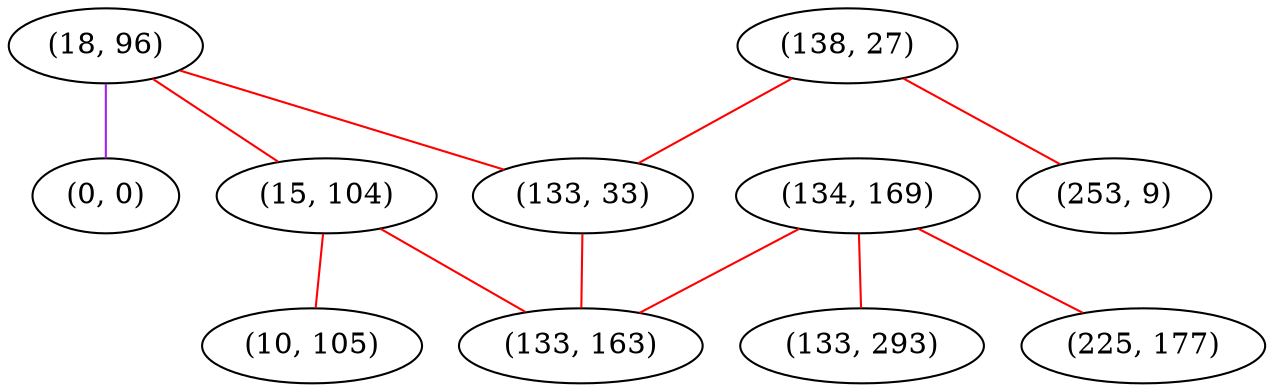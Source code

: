 graph "" {
"(18, 96)";
"(134, 169)";
"(0, 0)";
"(133, 293)";
"(138, 27)";
"(253, 9)";
"(225, 177)";
"(15, 104)";
"(133, 33)";
"(10, 105)";
"(133, 163)";
"(18, 96)" -- "(133, 33)"  [color=red, key=0, weight=1];
"(18, 96)" -- "(0, 0)"  [color=purple, key=0, weight=4];
"(18, 96)" -- "(15, 104)"  [color=red, key=0, weight=1];
"(134, 169)" -- "(225, 177)"  [color=red, key=0, weight=1];
"(134, 169)" -- "(133, 293)"  [color=red, key=0, weight=1];
"(134, 169)" -- "(133, 163)"  [color=red, key=0, weight=1];
"(138, 27)" -- "(133, 33)"  [color=red, key=0, weight=1];
"(138, 27)" -- "(253, 9)"  [color=red, key=0, weight=1];
"(15, 104)" -- "(10, 105)"  [color=red, key=0, weight=1];
"(15, 104)" -- "(133, 163)"  [color=red, key=0, weight=1];
"(133, 33)" -- "(133, 163)"  [color=red, key=0, weight=1];
}
